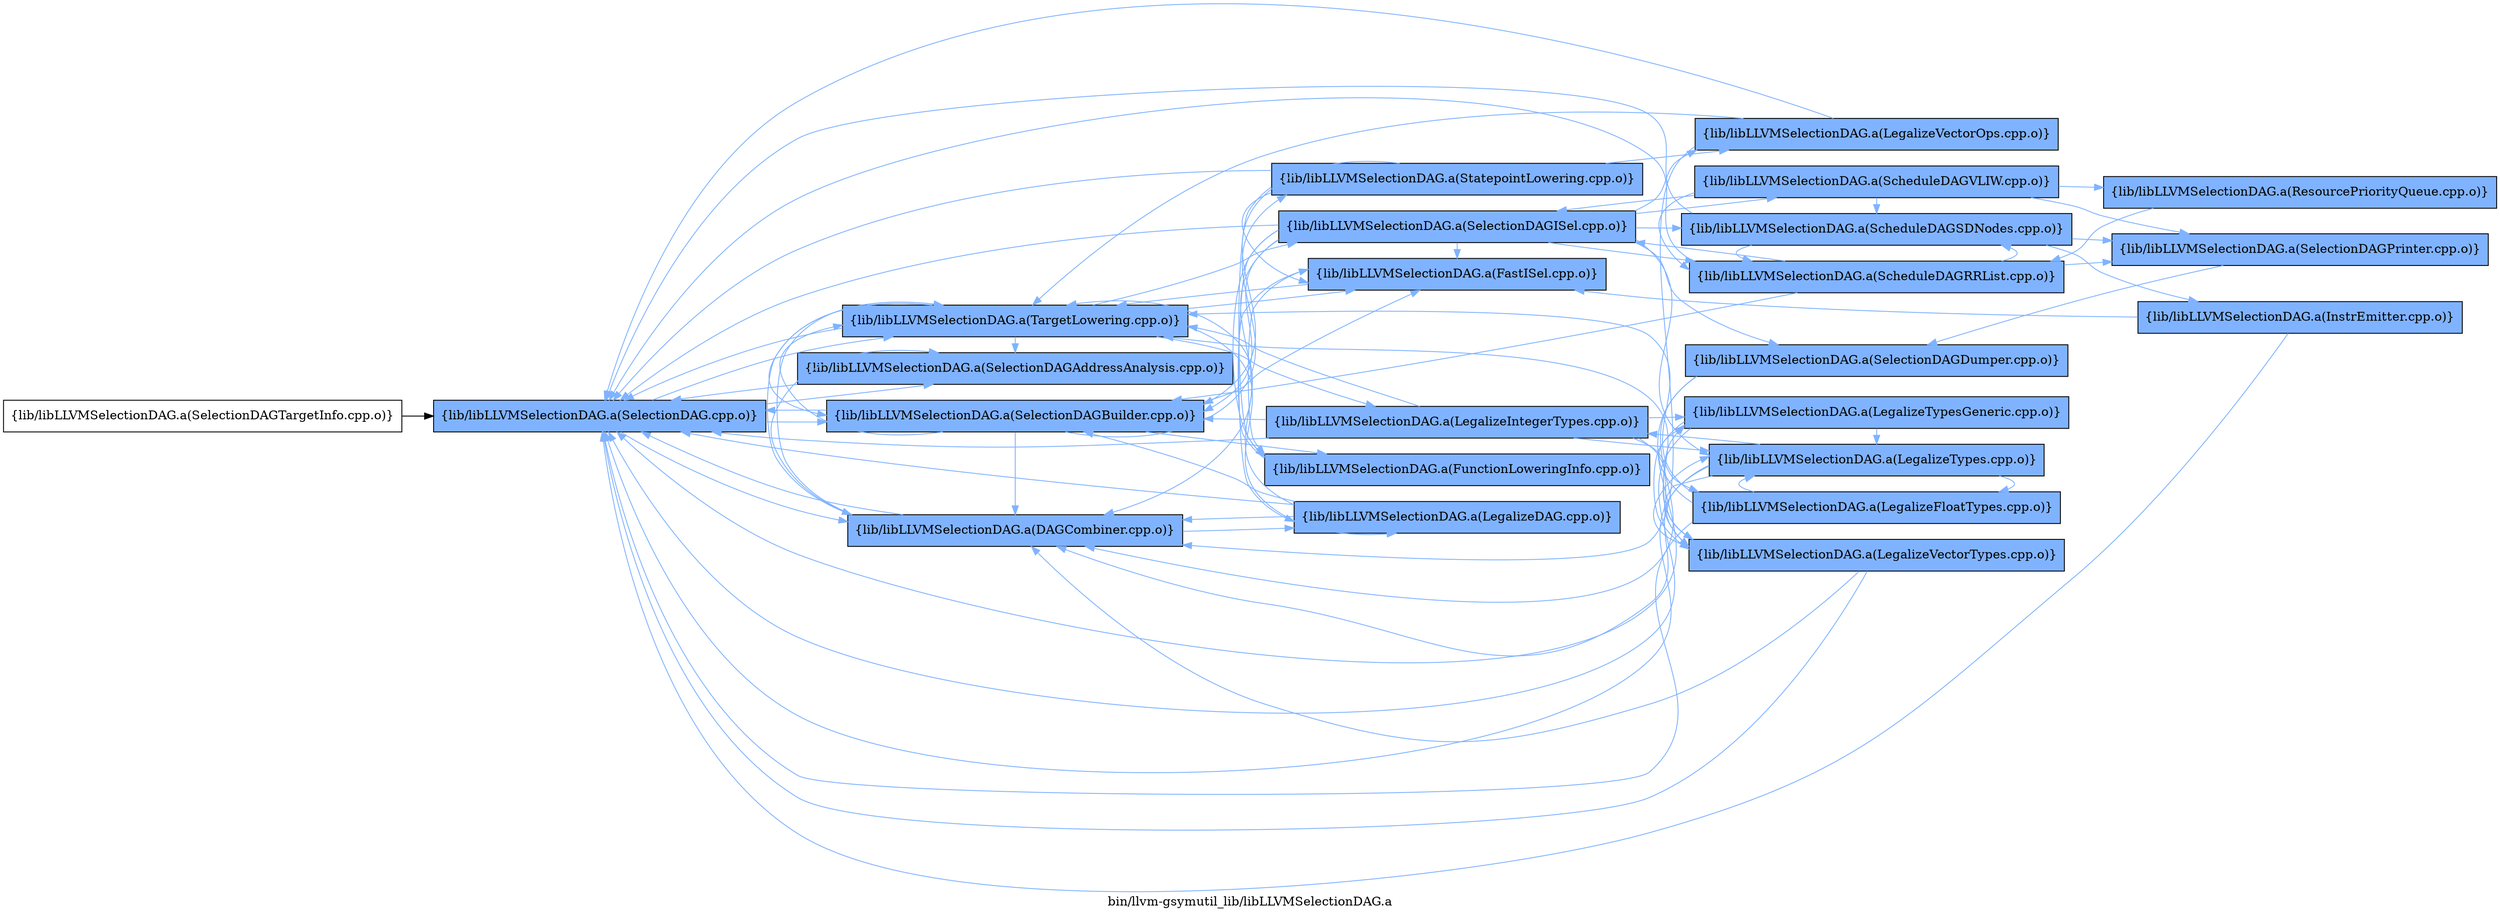digraph "bin/llvm-gsymutil_lib/libLLVMSelectionDAG.a" {
	label="bin/llvm-gsymutil_lib/libLLVMSelectionDAG.a";
	rankdir=LR;
	{ rank=same; Node0x55dd5498e278;  }
	{ rank=same; Node0x55dd54988cd8;  }
	{ rank=same; Node0x55dd54993278; Node0x55dd54988508; Node0x55dd54986ca8; Node0x55dd54992238;  }
	{ rank=same; Node0x55dd54988008; Node0x55dd54994e48; Node0x55dd54994588; Node0x55dd54992a08; Node0x55dd54987f18; Node0x55dd5498f538;  }
	{ rank=same; Node0x55dd5498ee58; Node0x55dd54988698; Node0x55dd54984868; Node0x55dd54984c28; Node0x55dd54986168; Node0x55dd5498c7e8; Node0x55dd5498d288; Node0x55dd54990528; Node0x55dd5498fdf8;  }

	Node0x55dd5498e278 [shape=record,shape=box,group=0,label="{lib/libLLVMSelectionDAG.a(SelectionDAGTargetInfo.cpp.o)}"];
	Node0x55dd5498e278 -> Node0x55dd54988cd8;
	Node0x55dd54993278 [shape=record,shape=box,group=1,style=filled,fillcolor="0.600000 0.5 1",label="{lib/libLLVMSelectionDAG.a(DAGCombiner.cpp.o)}"];
	Node0x55dd54993278 -> Node0x55dd54988008[color="0.600000 0.5 1"];
	Node0x55dd54993278 -> Node0x55dd54988cd8[color="0.600000 0.5 1"];
	Node0x55dd54993278 -> Node0x55dd54986ca8[color="0.600000 0.5 1"];
	Node0x55dd54993278 -> Node0x55dd54992238[color="0.600000 0.5 1"];
	Node0x55dd54988508 [shape=record,shape=box,group=1,style=filled,fillcolor="0.600000 0.5 1",label="{lib/libLLVMSelectionDAG.a(SelectionDAGBuilder.cpp.o)}"];
	Node0x55dd54988508 -> Node0x55dd54993278[color="0.600000 0.5 1"];
	Node0x55dd54988508 -> Node0x55dd54994e48[color="0.600000 0.5 1"];
	Node0x55dd54988508 -> Node0x55dd54994588[color="0.600000 0.5 1"];
	Node0x55dd54988508 -> Node0x55dd54988cd8[color="0.600000 0.5 1"];
	Node0x55dd54988508 -> Node0x55dd54992a08[color="0.600000 0.5 1"];
	Node0x55dd54988508 -> Node0x55dd54992238[color="0.600000 0.5 1"];
	Node0x55dd54988cd8 [shape=record,shape=box,group=1,style=filled,fillcolor="0.600000 0.5 1",label="{lib/libLLVMSelectionDAG.a(SelectionDAG.cpp.o)}"];
	Node0x55dd54988cd8 -> Node0x55dd54993278[color="0.600000 0.5 1"];
	Node0x55dd54988cd8 -> Node0x55dd54988508[color="0.600000 0.5 1"];
	Node0x55dd54988cd8 -> Node0x55dd54986ca8[color="0.600000 0.5 1"];
	Node0x55dd54988cd8 -> Node0x55dd54992238[color="0.600000 0.5 1"];
	Node0x55dd54987f18 [shape=record,shape=box,group=1,style=filled,fillcolor="0.600000 0.5 1",label="{lib/libLLVMSelectionDAG.a(SelectionDAGISel.cpp.o)}"];
	Node0x55dd54987f18 -> Node0x55dd54993278[color="0.600000 0.5 1"];
	Node0x55dd54987f18 -> Node0x55dd54994e48[color="0.600000 0.5 1"];
	Node0x55dd54987f18 -> Node0x55dd54994588[color="0.600000 0.5 1"];
	Node0x55dd54987f18 -> Node0x55dd54988008[color="0.600000 0.5 1"];
	Node0x55dd54987f18 -> Node0x55dd54988508[color="0.600000 0.5 1"];
	Node0x55dd54987f18 -> Node0x55dd54988cd8[color="0.600000 0.5 1"];
	Node0x55dd54987f18 -> Node0x55dd54988698[color="0.600000 0.5 1"];
	Node0x55dd54987f18 -> Node0x55dd54984868[color="0.600000 0.5 1"];
	Node0x55dd54987f18 -> Node0x55dd54984c28[color="0.600000 0.5 1"];
	Node0x55dd54987f18 -> Node0x55dd54986168[color="0.600000 0.5 1"];
	Node0x55dd54987f18 -> Node0x55dd5498c7e8[color="0.600000 0.5 1"];
	Node0x55dd54987f18 -> Node0x55dd5498ee58[color="0.600000 0.5 1"];
	Node0x55dd54992238 [shape=record,shape=box,group=1,style=filled,fillcolor="0.600000 0.5 1",label="{lib/libLLVMSelectionDAG.a(TargetLowering.cpp.o)}"];
	Node0x55dd54992238 -> Node0x55dd54993278[color="0.600000 0.5 1"];
	Node0x55dd54992238 -> Node0x55dd54994e48[color="0.600000 0.5 1"];
	Node0x55dd54992238 -> Node0x55dd54988008[color="0.600000 0.5 1"];
	Node0x55dd54992238 -> Node0x55dd54988508[color="0.600000 0.5 1"];
	Node0x55dd54992238 -> Node0x55dd54988cd8[color="0.600000 0.5 1"];
	Node0x55dd54992238 -> Node0x55dd54986ca8[color="0.600000 0.5 1"];
	Node0x55dd54992238 -> Node0x55dd54987f18[color="0.600000 0.5 1"];
	Node0x55dd54992238 -> Node0x55dd5498f538[color="0.600000 0.5 1"];
	Node0x55dd54994e48 [shape=record,shape=box,group=1,style=filled,fillcolor="0.600000 0.5 1",label="{lib/libLLVMSelectionDAG.a(FastISel.cpp.o)}"];
	Node0x55dd54994e48 -> Node0x55dd54994588[color="0.600000 0.5 1"];
	Node0x55dd54994e48 -> Node0x55dd54992238[color="0.600000 0.5 1"];
	Node0x55dd54994588 [shape=record,shape=box,group=1,style=filled,fillcolor="0.600000 0.5 1",label="{lib/libLLVMSelectionDAG.a(FunctionLoweringInfo.cpp.o)}"];
	Node0x55dd54994588 -> Node0x55dd54994e48[color="0.600000 0.5 1"];
	Node0x55dd54988008 [shape=record,shape=box,group=1,style=filled,fillcolor="0.600000 0.5 1",label="{lib/libLLVMSelectionDAG.a(LegalizeDAG.cpp.o)}"];
	Node0x55dd54988008 -> Node0x55dd54993278[color="0.600000 0.5 1"];
	Node0x55dd54988008 -> Node0x55dd54988508[color="0.600000 0.5 1"];
	Node0x55dd54988008 -> Node0x55dd54988cd8[color="0.600000 0.5 1"];
	Node0x55dd54988008 -> Node0x55dd54992238[color="0.600000 0.5 1"];
	Node0x55dd54986ca8 [shape=record,shape=box,group=1,style=filled,fillcolor="0.600000 0.5 1",label="{lib/libLLVMSelectionDAG.a(SelectionDAGAddressAnalysis.cpp.o)}"];
	Node0x55dd54986ca8 -> Node0x55dd54988cd8[color="0.600000 0.5 1"];
	Node0x55dd54992a08 [shape=record,shape=box,group=1,style=filled,fillcolor="0.600000 0.5 1",label="{lib/libLLVMSelectionDAG.a(StatepointLowering.cpp.o)}"];
	Node0x55dd54992a08 -> Node0x55dd54994e48[color="0.600000 0.5 1"];
	Node0x55dd54992a08 -> Node0x55dd54994588[color="0.600000 0.5 1"];
	Node0x55dd54992a08 -> Node0x55dd54988508[color="0.600000 0.5 1"];
	Node0x55dd54992a08 -> Node0x55dd54988cd8[color="0.600000 0.5 1"];
	Node0x55dd54992a08 -> Node0x55dd5498ee58[color="0.600000 0.5 1"];
	Node0x55dd54988698 [shape=record,shape=box,group=1,style=filled,fillcolor="0.600000 0.5 1",label="{lib/libLLVMSelectionDAG.a(ScheduleDAGRRList.cpp.o)}"];
	Node0x55dd54988698 -> Node0x55dd54988508[color="0.600000 0.5 1"];
	Node0x55dd54988698 -> Node0x55dd54988cd8[color="0.600000 0.5 1"];
	Node0x55dd54988698 -> Node0x55dd54987f18[color="0.600000 0.5 1"];
	Node0x55dd54988698 -> Node0x55dd54984868[color="0.600000 0.5 1"];
	Node0x55dd54988698 -> Node0x55dd5498ea48[color="0.600000 0.5 1"];
	Node0x55dd54984868 [shape=record,shape=box,group=1,style=filled,fillcolor="0.600000 0.5 1",label="{lib/libLLVMSelectionDAG.a(ScheduleDAGSDNodes.cpp.o)}"];
	Node0x55dd54984868 -> Node0x55dd54988cd8[color="0.600000 0.5 1"];
	Node0x55dd54984868 -> Node0x55dd54988698[color="0.600000 0.5 1"];
	Node0x55dd54984868 -> Node0x55dd54984fe8[color="0.600000 0.5 1"];
	Node0x55dd54984868 -> Node0x55dd5498ea48[color="0.600000 0.5 1"];
	Node0x55dd54984c28 [shape=record,shape=box,group=1,style=filled,fillcolor="0.600000 0.5 1",label="{lib/libLLVMSelectionDAG.a(ScheduleDAGVLIW.cpp.o)}"];
	Node0x55dd54984c28 -> Node0x55dd54987f18[color="0.600000 0.5 1"];
	Node0x55dd54984c28 -> Node0x55dd54988698[color="0.600000 0.5 1"];
	Node0x55dd54984c28 -> Node0x55dd54984868[color="0.600000 0.5 1"];
	Node0x55dd54984c28 -> Node0x55dd54985448[color="0.600000 0.5 1"];
	Node0x55dd54984c28 -> Node0x55dd5498ea48[color="0.600000 0.5 1"];
	Node0x55dd54986168 [shape=record,shape=box,group=1,style=filled,fillcolor="0.600000 0.5 1",label="{lib/libLLVMSelectionDAG.a(SelectionDAGDumper.cpp.o)}"];
	Node0x55dd54986168 -> Node0x55dd54993278[color="0.600000 0.5 1"];
	Node0x55dd54986168 -> Node0x55dd54988cd8[color="0.600000 0.5 1"];
	Node0x55dd5498c7e8 [shape=record,shape=box,group=1,style=filled,fillcolor="0.600000 0.5 1",label="{lib/libLLVMSelectionDAG.a(LegalizeTypes.cpp.o)}"];
	Node0x55dd5498c7e8 -> Node0x55dd54993278[color="0.600000 0.5 1"];
	Node0x55dd5498c7e8 -> Node0x55dd54988cd8[color="0.600000 0.5 1"];
	Node0x55dd5498c7e8 -> Node0x55dd5498d288[color="0.600000 0.5 1"];
	Node0x55dd5498c7e8 -> Node0x55dd5498fdf8[color="0.600000 0.5 1"];
	Node0x55dd5498c7e8 -> Node0x55dd5498f538[color="0.600000 0.5 1"];
	Node0x55dd5498ee58 [shape=record,shape=box,group=1,style=filled,fillcolor="0.600000 0.5 1",label="{lib/libLLVMSelectionDAG.a(LegalizeVectorOps.cpp.o)}"];
	Node0x55dd5498ee58 -> Node0x55dd54993278[color="0.600000 0.5 1"];
	Node0x55dd5498ee58 -> Node0x55dd54988cd8[color="0.600000 0.5 1"];
	Node0x55dd5498ee58 -> Node0x55dd54992238[color="0.600000 0.5 1"];
	Node0x55dd5498ea48 [shape=record,shape=box,group=1,style=filled,fillcolor="0.600000 0.5 1",label="{lib/libLLVMSelectionDAG.a(SelectionDAGPrinter.cpp.o)}"];
	Node0x55dd5498ea48 -> Node0x55dd54986168[color="0.600000 0.5 1"];
	Node0x55dd54984fe8 [shape=record,shape=box,group=1,style=filled,fillcolor="0.600000 0.5 1",label="{lib/libLLVMSelectionDAG.a(InstrEmitter.cpp.o)}"];
	Node0x55dd54984fe8 -> Node0x55dd54994e48[color="0.600000 0.5 1"];
	Node0x55dd54984fe8 -> Node0x55dd54988cd8[color="0.600000 0.5 1"];
	Node0x55dd54985448 [shape=record,shape=box,group=1,style=filled,fillcolor="0.600000 0.5 1",label="{lib/libLLVMSelectionDAG.a(ResourcePriorityQueue.cpp.o)}"];
	Node0x55dd54985448 -> Node0x55dd54988698[color="0.600000 0.5 1"];
	Node0x55dd5498d288 [shape=record,shape=box,group=1,style=filled,fillcolor="0.600000 0.5 1",label="{lib/libLLVMSelectionDAG.a(LegalizeFloatTypes.cpp.o)}"];
	Node0x55dd5498d288 -> Node0x55dd54988cd8[color="0.600000 0.5 1"];
	Node0x55dd5498d288 -> Node0x55dd5498c7e8[color="0.600000 0.5 1"];
	Node0x55dd5498d288 -> Node0x55dd54990528[color="0.600000 0.5 1"];
	Node0x55dd5498d288 -> Node0x55dd54992238[color="0.600000 0.5 1"];
	Node0x55dd5498fdf8 [shape=record,shape=box,group=1,style=filled,fillcolor="0.600000 0.5 1",label="{lib/libLLVMSelectionDAG.a(LegalizeVectorTypes.cpp.o)}"];
	Node0x55dd5498fdf8 -> Node0x55dd54993278[color="0.600000 0.5 1"];
	Node0x55dd5498fdf8 -> Node0x55dd54988cd8[color="0.600000 0.5 1"];
	Node0x55dd5498fdf8 -> Node0x55dd5498c7e8[color="0.600000 0.5 1"];
	Node0x55dd5498fdf8 -> Node0x55dd54990528[color="0.600000 0.5 1"];
	Node0x55dd5498fdf8 -> Node0x55dd54992238[color="0.600000 0.5 1"];
	Node0x55dd5498f538 [shape=record,shape=box,group=1,style=filled,fillcolor="0.600000 0.5 1",label="{lib/libLLVMSelectionDAG.a(LegalizeIntegerTypes.cpp.o)}"];
	Node0x55dd5498f538 -> Node0x55dd54988508[color="0.600000 0.5 1"];
	Node0x55dd5498f538 -> Node0x55dd54988cd8[color="0.600000 0.5 1"];
	Node0x55dd5498f538 -> Node0x55dd5498c7e8[color="0.600000 0.5 1"];
	Node0x55dd5498f538 -> Node0x55dd5498d288[color="0.600000 0.5 1"];
	Node0x55dd5498f538 -> Node0x55dd54990528[color="0.600000 0.5 1"];
	Node0x55dd5498f538 -> Node0x55dd5498fdf8[color="0.600000 0.5 1"];
	Node0x55dd5498f538 -> Node0x55dd54992238[color="0.600000 0.5 1"];
	Node0x55dd54990528 [shape=record,shape=box,group=1,style=filled,fillcolor="0.600000 0.5 1",label="{lib/libLLVMSelectionDAG.a(LegalizeTypesGeneric.cpp.o)}"];
	Node0x55dd54990528 -> Node0x55dd54988cd8[color="0.600000 0.5 1"];
	Node0x55dd54990528 -> Node0x55dd5498c7e8[color="0.600000 0.5 1"];
	Node0x55dd54990528 -> Node0x55dd5498fdf8[color="0.600000 0.5 1"];
}

